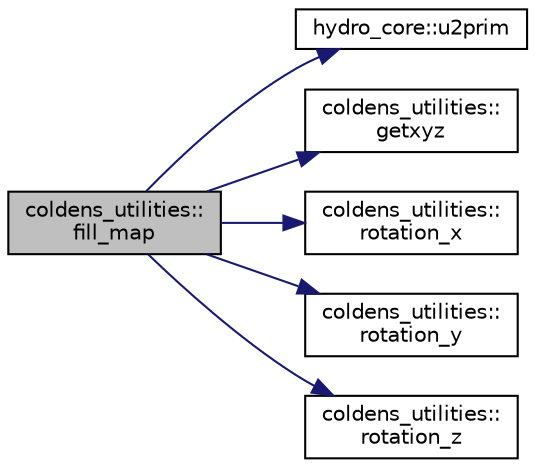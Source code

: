 digraph "coldens_utilities::fill_map"
{
  edge [fontname="Helvetica",fontsize="10",labelfontname="Helvetica",labelfontsize="10"];
  node [fontname="Helvetica",fontsize="10",shape=record];
  rankdir="LR";
  Node1 [label="coldens_utilities::\lfill_map",height=0.2,width=0.4,color="black", fillcolor="grey75", style="filled", fontcolor="black"];
  Node1 -> Node2 [color="midnightblue",fontsize="10",style="solid"];
  Node2 [label="hydro_core::u2prim",height=0.2,width=0.4,color="black", fillcolor="white", style="filled",URL="$namespacehydro__core.html#a360e3d64343b30d94d270cfebc5b4eb3",tooltip="Computes the primitive variables and temperature from conserved variables on a single cell..."];
  Node1 -> Node3 [color="midnightblue",fontsize="10",style="solid"];
  Node3 [label="coldens_utilities::\lgetxyz",height=0.2,width=0.4,color="black", fillcolor="white", style="filled",URL="$namespacecoldens__utilities.html#a7df7ce1cf8187ca5393dc35effa22020",tooltip="gets position of a cell "];
  Node1 -> Node4 [color="midnightblue",fontsize="10",style="solid"];
  Node4 [label="coldens_utilities::\lrotation_x",height=0.2,width=0.4,color="black", fillcolor="white", style="filled",URL="$namespacecoldens__utilities.html#af7f94bfb5ffee491708d3f221915abcf",tooltip="Rotation around the X axis. "];
  Node1 -> Node5 [color="midnightblue",fontsize="10",style="solid"];
  Node5 [label="coldens_utilities::\lrotation_y",height=0.2,width=0.4,color="black", fillcolor="white", style="filled",URL="$namespacecoldens__utilities.html#a989fb82adc69b6b1c00a2d2400c9854a",tooltip="Rotation around the Y axis. "];
  Node1 -> Node6 [color="midnightblue",fontsize="10",style="solid"];
  Node6 [label="coldens_utilities::\lrotation_z",height=0.2,width=0.4,color="black", fillcolor="white", style="filled",URL="$namespacecoldens__utilities.html#a062761acebb4d5a76b3706256a491687",tooltip="Rotation around the Z axis. "];
}
